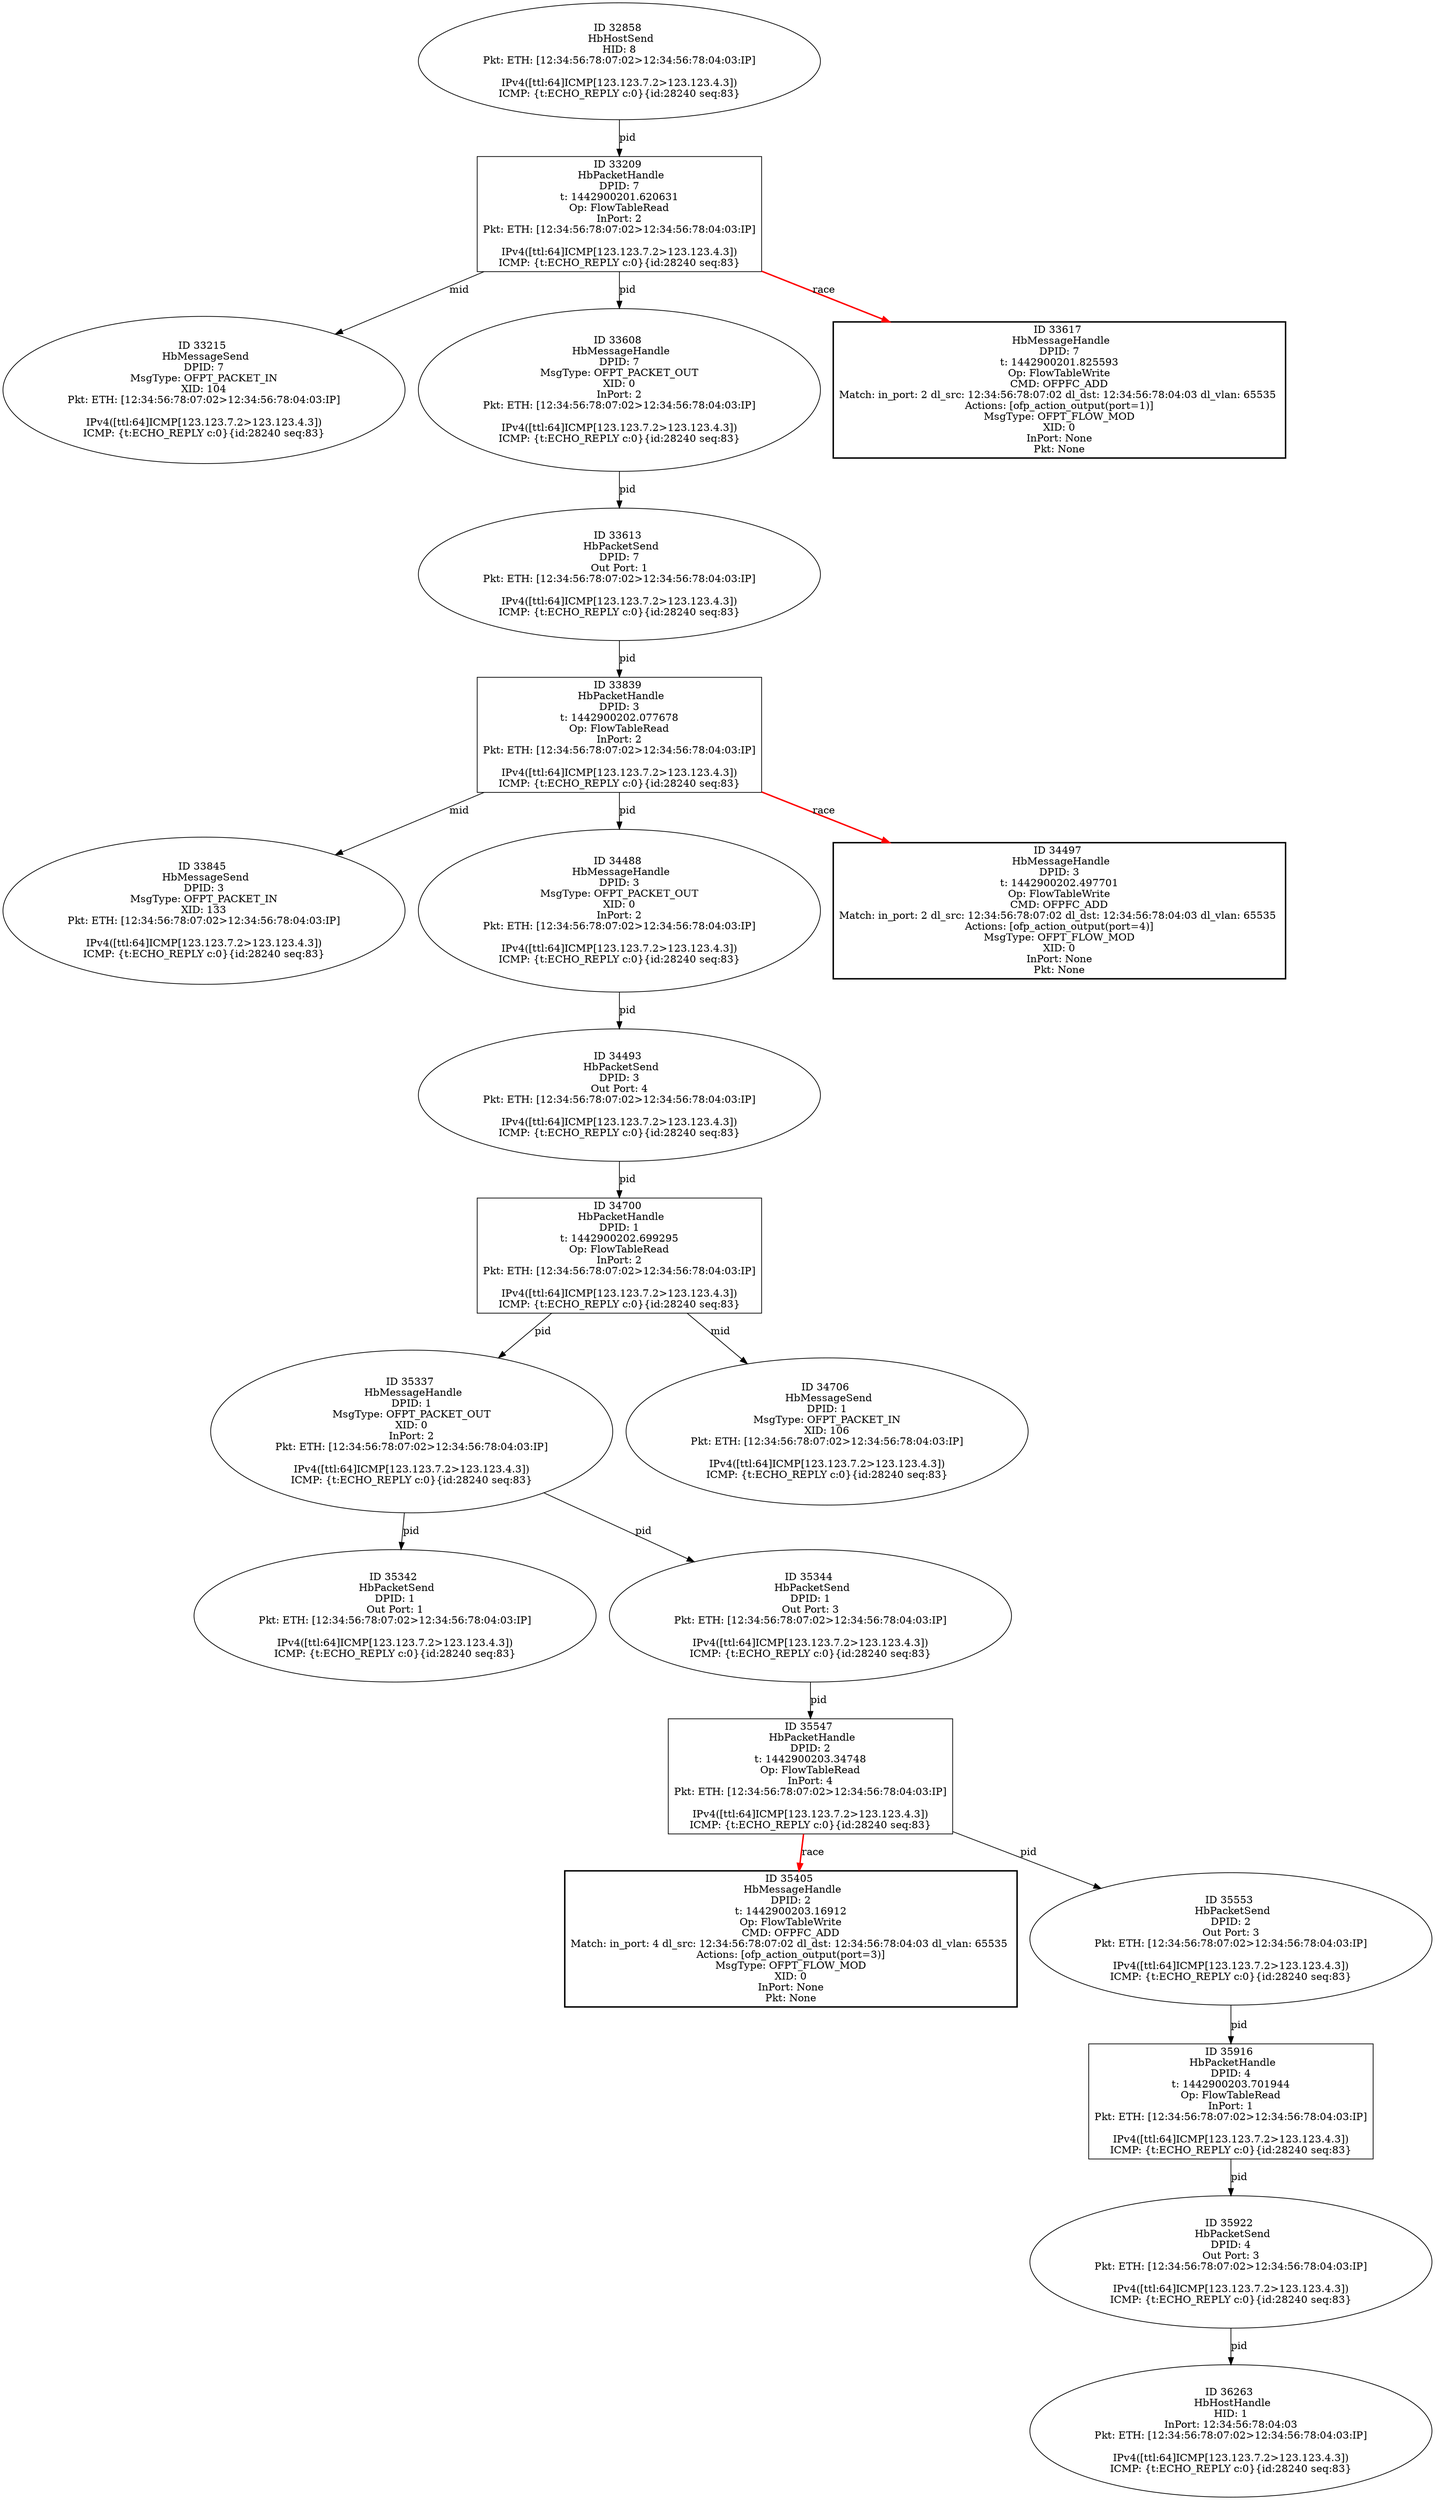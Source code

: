 strict digraph G {
35337 [shape=oval, event=<hb_events.HbMessageHandle object at 0x10f1814d0>, label="ID 35337 
 HbMessageHandle
DPID: 1
MsgType: OFPT_PACKET_OUT
XID: 0
InPort: 2
Pkt: ETH: [12:34:56:78:07:02>12:34:56:78:04:03:IP]

IPv4([ttl:64]ICMP[123.123.7.2>123.123.4.3])
ICMP: {t:ECHO_REPLY c:0}{id:28240 seq:83}"];
34700 [shape=box, event=<hb_events.HbPacketHandle object at 0x10ef63ad0>, label="ID 34700 
 HbPacketHandle
DPID: 1
t: 1442900202.699295
Op: FlowTableRead
InPort: 2
Pkt: ETH: [12:34:56:78:07:02>12:34:56:78:04:03:IP]

IPv4([ttl:64]ICMP[123.123.7.2>123.123.4.3])
ICMP: {t:ECHO_REPLY c:0}{id:28240 seq:83}"];
35342 [shape=oval, event=<hb_events.HbPacketSend object at 0x10f181790>, label="ID 35342 
 HbPacketSend
DPID: 1
Out Port: 1
Pkt: ETH: [12:34:56:78:07:02>12:34:56:78:04:03:IP]

IPv4([ttl:64]ICMP[123.123.7.2>123.123.4.3])
ICMP: {t:ECHO_REPLY c:0}{id:28240 seq:83}"];
35344 [shape=oval, event=<hb_events.HbPacketSend object at 0x10f181ad0>, label="ID 35344 
 HbPacketSend
DPID: 1
Out Port: 3
Pkt: ETH: [12:34:56:78:07:02>12:34:56:78:04:03:IP]

IPv4([ttl:64]ICMP[123.123.7.2>123.123.4.3])
ICMP: {t:ECHO_REPLY c:0}{id:28240 seq:83}"];
34706 [shape=oval, event=<hb_events.HbMessageSend object at 0x10ef6ad90>, label="ID 34706 
 HbMessageSend
DPID: 1
MsgType: OFPT_PACKET_IN
XID: 106
Pkt: ETH: [12:34:56:78:07:02>12:34:56:78:04:03:IP]

IPv4([ttl:64]ICMP[123.123.7.2>123.123.4.3])
ICMP: {t:ECHO_REPLY c:0}{id:28240 seq:83}"];
36263 [shape=oval, event=<hb_events.HbHostHandle object at 0x10f51e310>, label="ID 36263 
 HbHostHandle
HID: 1
InPort: 12:34:56:78:04:03
Pkt: ETH: [12:34:56:78:07:02>12:34:56:78:04:03:IP]

IPv4([ttl:64]ICMP[123.123.7.2>123.123.4.3])
ICMP: {t:ECHO_REPLY c:0}{id:28240 seq:83}"];
33839 [shape=box, event=<hb_events.HbPacketHandle object at 0x10ed688d0>, label="ID 33839 
 HbPacketHandle
DPID: 3
t: 1442900202.077678
Op: FlowTableRead
InPort: 2
Pkt: ETH: [12:34:56:78:07:02>12:34:56:78:04:03:IP]

IPv4([ttl:64]ICMP[123.123.7.2>123.123.4.3])
ICMP: {t:ECHO_REPLY c:0}{id:28240 seq:83}"];
33845 [shape=oval, event=<hb_events.HbMessageSend object at 0x10ed6ec50>, label="ID 33845 
 HbMessageSend
DPID: 3
MsgType: OFPT_PACKET_IN
XID: 133
Pkt: ETH: [12:34:56:78:07:02>12:34:56:78:04:03:IP]

IPv4([ttl:64]ICMP[123.123.7.2>123.123.4.3])
ICMP: {t:ECHO_REPLY c:0}{id:28240 seq:83}"];
34488 [shape=oval, event=<hb_events.HbMessageHandle object at 0x10eedb110>, label="ID 34488 
 HbMessageHandle
DPID: 3
MsgType: OFPT_PACKET_OUT
XID: 0
InPort: 2
Pkt: ETH: [12:34:56:78:07:02>12:34:56:78:04:03:IP]

IPv4([ttl:64]ICMP[123.123.7.2>123.123.4.3])
ICMP: {t:ECHO_REPLY c:0}{id:28240 seq:83}"];
33209 [shape=box, event=<hb_events.HbPacketHandle object at 0x10ec3b9d0>, label="ID 33209 
 HbPacketHandle
DPID: 7
t: 1442900201.620631
Op: FlowTableRead
InPort: 2
Pkt: ETH: [12:34:56:78:07:02>12:34:56:78:04:03:IP]

IPv4([ttl:64]ICMP[123.123.7.2>123.123.4.3])
ICMP: {t:ECHO_REPLY c:0}{id:28240 seq:83}"];
34493 [shape=oval, event=<hb_events.HbPacketSend object at 0x10eedb610>, label="ID 34493 
 HbPacketSend
DPID: 3
Out Port: 4
Pkt: ETH: [12:34:56:78:07:02>12:34:56:78:04:03:IP]

IPv4([ttl:64]ICMP[123.123.7.2>123.123.4.3])
ICMP: {t:ECHO_REPLY c:0}{id:28240 seq:83}"];
33215 [shape=oval, event=<hb_events.HbMessageSend object at 0x10ec58150>, label="ID 33215 
 HbMessageSend
DPID: 7
MsgType: OFPT_PACKET_IN
XID: 104
Pkt: ETH: [12:34:56:78:07:02>12:34:56:78:04:03:IP]

IPv4([ttl:64]ICMP[123.123.7.2>123.123.4.3])
ICMP: {t:ECHO_REPLY c:0}{id:28240 seq:83}"];
34497 [shape=box, style=bold, event=<hb_events.HbMessageHandle object at 0x10eedb9d0>, label="ID 34497 
 HbMessageHandle
DPID: 3
t: 1442900202.497701
Op: FlowTableWrite
CMD: OFPFC_ADD
Match: in_port: 2 dl_src: 12:34:56:78:07:02 dl_dst: 12:34:56:78:04:03 dl_vlan: 65535 
Actions: [ofp_action_output(port=4)]
MsgType: OFPT_FLOW_MOD
XID: 0
InPort: None
Pkt: None"];
33608 [shape=oval, event=<hb_events.HbMessageHandle object at 0x10ecee7d0>, label="ID 33608 
 HbMessageHandle
DPID: 7
MsgType: OFPT_PACKET_OUT
XID: 0
InPort: 2
Pkt: ETH: [12:34:56:78:07:02>12:34:56:78:04:03:IP]

IPv4([ttl:64]ICMP[123.123.7.2>123.123.4.3])
ICMP: {t:ECHO_REPLY c:0}{id:28240 seq:83}"];
35916 [shape=box, event=<hb_events.HbPacketHandle object at 0x10f3a8e50>, label="ID 35916 
 HbPacketHandle
DPID: 4
t: 1442900203.701944
Op: FlowTableRead
InPort: 1
Pkt: ETH: [12:34:56:78:07:02>12:34:56:78:04:03:IP]

IPv4([ttl:64]ICMP[123.123.7.2>123.123.4.3])
ICMP: {t:ECHO_REPLY c:0}{id:28240 seq:83}"];
33613 [shape=oval, event=<hb_events.HbPacketSend object at 0x10ecf10d0>, label="ID 33613 
 HbPacketSend
DPID: 7
Out Port: 1
Pkt: ETH: [12:34:56:78:07:02>12:34:56:78:04:03:IP]

IPv4([ttl:64]ICMP[123.123.7.2>123.123.4.3])
ICMP: {t:ECHO_REPLY c:0}{id:28240 seq:83}"];
35405 [shape=box, style=bold, event=<hb_events.HbMessageHandle object at 0x10f1b4290>, label="ID 35405 
 HbMessageHandle
DPID: 2
t: 1442900203.16912
Op: FlowTableWrite
CMD: OFPFC_ADD
Match: in_port: 4 dl_src: 12:34:56:78:07:02 dl_dst: 12:34:56:78:04:03 dl_vlan: 65535 
Actions: [ofp_action_output(port=3)]
MsgType: OFPT_FLOW_MOD
XID: 0
InPort: None
Pkt: None"];
33617 [shape=box, style=bold, event=<hb_events.HbMessageHandle object at 0x10ecf1490>, label="ID 33617 
 HbMessageHandle
DPID: 7
t: 1442900201.825593
Op: FlowTableWrite
CMD: OFPFC_ADD
Match: in_port: 2 dl_src: 12:34:56:78:07:02 dl_dst: 12:34:56:78:04:03 dl_vlan: 65535 
Actions: [ofp_action_output(port=1)]
MsgType: OFPT_FLOW_MOD
XID: 0
InPort: None
Pkt: None"];
35922 [shape=oval, event=<hb_events.HbPacketSend object at 0x10f3b4650>, label="ID 35922 
 HbPacketSend
DPID: 4
Out Port: 3
Pkt: ETH: [12:34:56:78:07:02>12:34:56:78:04:03:IP]

IPv4([ttl:64]ICMP[123.123.7.2>123.123.4.3])
ICMP: {t:ECHO_REPLY c:0}{id:28240 seq:83}"];
32858 [shape=oval, event=<hb_events.HbHostSend object at 0x10ebc5750>, label="ID 32858 
 HbHostSend
HID: 8
Pkt: ETH: [12:34:56:78:07:02>12:34:56:78:04:03:IP]

IPv4([ttl:64]ICMP[123.123.7.2>123.123.4.3])
ICMP: {t:ECHO_REPLY c:0}{id:28240 seq:83}"];
35547 [shape=box, event=<hb_events.HbPacketHandle object at 0x10f215490>, label="ID 35547 
 HbPacketHandle
DPID: 2
t: 1442900203.34748
Op: FlowTableRead
InPort: 4
Pkt: ETH: [12:34:56:78:07:02>12:34:56:78:04:03:IP]

IPv4([ttl:64]ICMP[123.123.7.2>123.123.4.3])
ICMP: {t:ECHO_REPLY c:0}{id:28240 seq:83}"];
35553 [shape=oval, event=<hb_events.HbPacketSend object at 0x10f223490>, label="ID 35553 
 HbPacketSend
DPID: 2
Out Port: 3
Pkt: ETH: [12:34:56:78:07:02>12:34:56:78:04:03:IP]

IPv4([ttl:64]ICMP[123.123.7.2>123.123.4.3])
ICMP: {t:ECHO_REPLY c:0}{id:28240 seq:83}"];
35337 -> 35344  [rel=pid, label=pid];
35337 -> 35342  [rel=pid, label=pid];
34700 -> 35337  [rel=pid, label=pid];
34700 -> 34706  [rel=mid, label=mid];
35344 -> 35547  [rel=pid, label=pid];
33839 -> 34488  [rel=pid, label=pid];
33839 -> 34497  [harmful=True, color=red, style=bold, rel=race, label=race];
33839 -> 33845  [rel=mid, label=mid];
34488 -> 34493  [rel=pid, label=pid];
33209 -> 33608  [rel=pid, label=pid];
33209 -> 33617  [harmful=True, color=red, style=bold, rel=race, label=race];
33209 -> 33215  [rel=mid, label=mid];
34493 -> 34700  [rel=pid, label=pid];
33608 -> 33613  [rel=pid, label=pid];
35916 -> 35922  [rel=pid, label=pid];
33613 -> 33839  [rel=pid, label=pid];
35922 -> 36263  [rel=pid, label=pid];
32858 -> 33209  [rel=pid, label=pid];
35547 -> 35553  [rel=pid, label=pid];
35547 -> 35405  [harmful=True, color=red, style=bold, rel=race, label=race];
35553 -> 35916  [rel=pid, label=pid];
}
